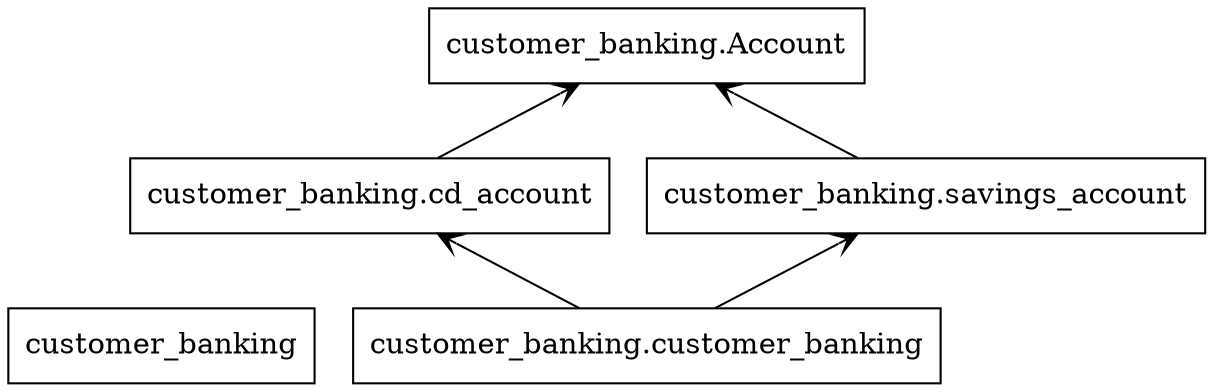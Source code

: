 digraph "packages" {
rankdir=BT
charset="utf-8"
"customer_banking" [color="black", label=<customer_banking>, shape="box", style="solid"];
"customer_banking.Account" [color="black", label=<customer_banking.Account>, shape="box", style="solid"];
"customer_banking.cd_account" [color="black", label=<customer_banking.cd_account>, shape="box", style="solid"];
"customer_banking.customer_banking" [color="black", label=<customer_banking.customer_banking>, shape="box", style="solid"];
"customer_banking.savings_account" [color="black", label=<customer_banking.savings_account>, shape="box", style="solid"];
"customer_banking.cd_account" -> "customer_banking.Account" [arrowhead="open", arrowtail="none"];
"customer_banking.customer_banking" -> "customer_banking.cd_account" [arrowhead="open", arrowtail="none"];
"customer_banking.customer_banking" -> "customer_banking.savings_account" [arrowhead="open", arrowtail="none"];
"customer_banking.savings_account" -> "customer_banking.Account" [arrowhead="open", arrowtail="none"];
}

